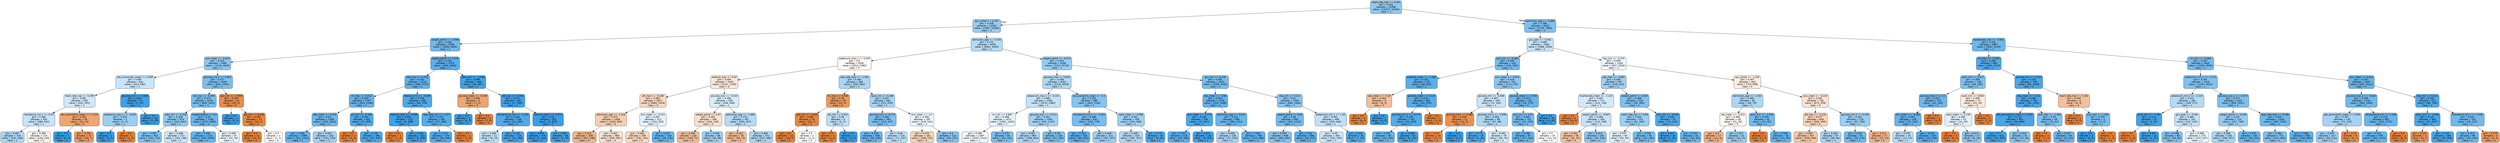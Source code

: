 digraph Tree {
node [shape=box, style="filled, rounded", color="black", fontname="helvetica"] ;
edge [fontname="helvetica"] ;
0 [label="heart_rate_max <= 0.397\ngini = 0.424\nsamples = 21086\nvalue = [10227, 23263]\nclass = 1", fillcolor="#90c8f0"] ;
1 [label="gcs_verbal <= 0.155\ngini = 0.438\nsamples = 14563\nvalue = [7487, 15594]\nclass = 1", fillcolor="#98ccf1"] ;
0 -> 1 [labeldistance=2.5, labelangle=45, headlabel="True"] ;
2 [label="weight_admit <= -0.068\ngini = 0.345\nsamples = 5268\nvalue = [1846, 6494]\nclass = 1", fillcolor="#71b9ec"] ;
1 -> 2 ;
3 [label="bun_mean <= -0.615\ngini = 0.413\nsamples = 2689\nvalue = [1246, 3025]\nclass = 1", fillcolor="#8bc5f0"] ;
2 -> 3 ;
4 [label="abs_monocytes_mean <= 0.639\ngini = 0.487\nsamples = 641\nvalue = [423, 582]\nclass = 1", fillcolor="#c9e4f8"] ;
3 -> 4 ;
5 [label="heart_rate_max <= 0.299\ngini = 0.491\nsamples = 620\nvalue = [422, 551]\nclass = 1", fillcolor="#d1e8f9"] ;
4 -> 5 ;
6 [label="hematocrit_min.1 <= 0.54\ngini = 0.486\nsamples = 592\nvalue = [388, 541]\nclass = 1", fillcolor="#c7e3f8"] ;
5 -> 6 ;
7 [label="gini = 0.467\nsamples = 418\nvalue = [242, 408]\nclass = 1", fillcolor="#aed7f4"] ;
6 -> 7 ;
8 [label="gini = 0.499\nsamples = 174\nvalue = [146, 133]\nclass = 0", fillcolor="#fdf4ed"] ;
6 -> 8 ;
9 [label="abs_neutrophils_mean <= -1.219\ngini = 0.351\nsamples = 28\nvalue = [34, 10]\nclass = 0", fillcolor="#eda673"] ;
5 -> 9 ;
10 [label="gini = 0.0\nsamples = 1\nvalue = [0, 3]\nclass = 1", fillcolor="#399de5"] ;
9 -> 10 ;
11 [label="gini = 0.283\nsamples = 27\nvalue = [34, 7]\nclass = 0", fillcolor="#ea9b62"] ;
9 -> 11 ;
12 [label="glucose_min <= -0.836\ngini = 0.061\nsamples = 21\nvalue = [1, 31]\nclass = 1", fillcolor="#3fa0e6"] ;
4 -> 12 ;
13 [label="potassium_max.1 <= -0.034\ngini = 0.444\nsamples = 3\nvalue = [1, 2]\nclass = 1", fillcolor="#9ccef2"] ;
12 -> 13 ;
14 [label="gini = 0.0\nsamples = 2\nvalue = [0, 2]\nclass = 1", fillcolor="#399de5"] ;
13 -> 14 ;
15 [label="gini = 0.0\nsamples = 1\nvalue = [1, 0]\nclass = 0", fillcolor="#e58139"] ;
13 -> 15 ;
16 [label="gini = 0.0\nsamples = 18\nvalue = [0, 29]\nclass = 1", fillcolor="#399de5"] ;
12 -> 16 ;
17 [label="glucose_min.2 <= 4.901\ngini = 0.377\nsamples = 2048\nvalue = [823, 2443]\nclass = 1", fillcolor="#7cbeee"] ;
3 -> 17 ;
18 [label="ptt_max <= -0.359\ngini = 0.373\nsamples = 2034\nvalue = [803, 2441]\nclass = 1", fillcolor="#7abdee"] ;
17 -> 18 ;
19 [label="mbp_min <= 0.326\ngini = 0.428\nsamples = 874\nvalue = [433, 961]\nclass = 1", fillcolor="#92c9f1"] ;
18 -> 19 ;
20 [label="gini = 0.385\nsamples = 602\nvalue = [252, 715]\nclass = 1", fillcolor="#7fc0ee"] ;
19 -> 20 ;
21 [label="gini = 0.488\nsamples = 272\nvalue = [181, 246]\nclass = 1", fillcolor="#cbe5f8"] ;
19 -> 21 ;
22 [label="hispanic/latino <= 0.5\ngini = 0.32\nsamples = 1160\nvalue = [370, 1480]\nclass = 1", fillcolor="#6ab6ec"] ;
18 -> 22 ;
23 [label="gini = 0.308\nsamples = 1123\nvalue = [339, 1445]\nclass = 1", fillcolor="#67b4eb"] ;
22 -> 23 ;
24 [label="gini = 0.498\nsamples = 37\nvalue = [31, 35]\nclass = 1", fillcolor="#e8f4fc"] ;
22 -> 24 ;
25 [label="po2_min <= -0.959\ngini = 0.165\nsamples = 14\nvalue = [20, 2]\nclass = 0", fillcolor="#e88e4d"] ;
17 -> 25 ;
26 [label="gini = 0.0\nsamples = 1\nvalue = [0, 1]\nclass = 1", fillcolor="#399de5"] ;
25 -> 26 ;
27 [label="ptt_min <= 8.246\ngini = 0.091\nsamples = 13\nvalue = [20, 1]\nclass = 0", fillcolor="#e68743"] ;
25 -> 27 ;
28 [label="gini = 0.0\nsamples = 11\nvalue = [19, 0]\nclass = 0", fillcolor="#e58139"] ;
27 -> 28 ;
29 [label="gini = 0.5\nsamples = 2\nvalue = [1, 1]\nclass = 0", fillcolor="#ffffff"] ;
27 -> 29 ;
30 [label="weight_admit <= 1.333\ngini = 0.251\nsamples = 2579\nvalue = [600, 3469]\nclass = 1", fillcolor="#5baee9"] ;
2 -> 30 ;
31 [label="sbp_max <= 0.751\ngini = 0.282\nsamples = 2113\nvalue = [566, 2772]\nclass = 1", fillcolor="#61b1ea"] ;
30 -> 31 ;
32 [label="inr_max <= 0.012\ngini = 0.303\nsamples = 1707\nvalue = [503, 2196]\nclass = 1", fillcolor="#66b3eb"] ;
31 -> 32 ;
33 [label="dbp_mean <= 0.374\ngini = 0.33\nsamples = 1306\nvalue = [432, 1641]\nclass = 1", fillcolor="#6db7ec"] ;
32 -> 33 ;
34 [label="gini = 0.296\nsamples = 1088\nvalue = [311, 1412]\nclass = 1", fillcolor="#65b3eb"] ;
33 -> 34 ;
35 [label="gini = 0.452\nsamples = 218\nvalue = [121, 229]\nclass = 1", fillcolor="#a2d1f3"] ;
33 -> 35 ;
36 [label="ph_min <= -5.235\ngini = 0.201\nsamples = 401\nvalue = [71, 555]\nclass = 1", fillcolor="#52aae8"] ;
32 -> 36 ;
37 [label="gini = 0.0\nsamples = 3\nvalue = [4, 0]\nclass = 0", fillcolor="#e58139"] ;
36 -> 37 ;
38 [label="gini = 0.192\nsamples = 398\nvalue = [67, 555]\nclass = 1", fillcolor="#51a9e8"] ;
36 -> 38 ;
39 [label="totalco2_min <= -0.295\ngini = 0.178\nsamples = 406\nvalue = [63, 576]\nclass = 1", fillcolor="#4fa8e8"] ;
31 -> 39 ;
40 [label="totalco2_max <= -3.006\ngini = 0.055\nsamples = 125\nvalue = [6, 208]\nclass = 1", fillcolor="#3fa0e6"] ;
39 -> 40 ;
41 [label="gini = 0.0\nsamples = 1\nvalue = [1, 0]\nclass = 0", fillcolor="#e58139"] ;
40 -> 41 ;
42 [label="gini = 0.046\nsamples = 124\nvalue = [5, 208]\nclass = 1", fillcolor="#3e9fe6"] ;
40 -> 42 ;
43 [label="resp_rate_min <= 1.977\ngini = 0.232\nsamples = 281\nvalue = [57, 368]\nclass = 1", fillcolor="#58ace9"] ;
39 -> 43 ;
44 [label="gini = 0.223\nsamples = 279\nvalue = [54, 368]\nclass = 1", fillcolor="#56abe9"] ;
43 -> 44 ;
45 [label="gini = 0.0\nsamples = 2\nvalue = [3, 0]\nclass = 0", fillcolor="#e58139"] ;
43 -> 45 ;
46 [label="spo2_min <= -3.599\ngini = 0.089\nsamples = 466\nvalue = [34, 697]\nclass = 1", fillcolor="#43a2e6"] ;
30 -> 46 ;
47 [label="glucose_mean <= -0.239\ngini = 0.346\nsamples = 5\nvalue = [7, 2]\nclass = 0", fillcolor="#eca572"] ;
46 -> 47 ;
48 [label="gini = 0.0\nsamples = 2\nvalue = [0, 2]\nclass = 1", fillcolor="#399de5"] ;
47 -> 48 ;
49 [label="gini = 0.0\nsamples = 3\nvalue = [7, 0]\nclass = 0", fillcolor="#e58139"] ;
47 -> 49 ;
50 [label="ptt_max <= -0.454\ngini = 0.072\nsamples = 461\nvalue = [27, 695]\nclass = 1", fillcolor="#41a1e6"] ;
46 -> 50 ;
51 [label="temperature_min <= -1.244\ngini = 0.184\nsamples = 139\nvalue = [22, 193]\nclass = 1", fillcolor="#50a8e8"] ;
50 -> 51 ;
52 [label="gini = 0.483\nsamples = 11\nvalue = [9, 13]\nclass = 1", fillcolor="#c2e1f7"] ;
51 -> 52 ;
53 [label="gini = 0.126\nsamples = 128\nvalue = [13, 180]\nclass = 1", fillcolor="#47a4e7"] ;
51 -> 53 ;
54 [label="calcium_max.1 <= 0.477\ngini = 0.02\nsamples = 322\nvalue = [5, 502]\nclass = 1", fillcolor="#3b9ee5"] ;
50 -> 54 ;
55 [label="gini = 0.005\nsamples = 274\nvalue = [1, 423]\nclass = 1", fillcolor="#399de5"] ;
54 -> 55 ;
56 [label="gini = 0.092\nsamples = 48\nvalue = [4, 79]\nclass = 1", fillcolor="#43a2e6"] ;
54 -> 56 ;
57 [label="admission_age <= -0.245\ngini = 0.472\nsamples = 9295\nvalue = [5641, 9100]\nclass = 1", fillcolor="#b4daf5"] ;
1 -> 57 ;
58 [label="potassium_max.1 <= 0.205\ngini = 0.5\nsamples = 3109\nvalue = [2514, 2382]\nclass = 0", fillcolor="#fef8f5"] ;
57 -> 58 ;
59 [label="totalco2_max <= 0.02\ngini = 0.494\nsamples = 2410\nvalue = [2121, 1700]\nclass = 0", fillcolor="#fae6d8"] ;
58 -> 59 ;
60 [label="ptt_max <= -0.108\ngini = 0.483\nsamples = 1817\nvalue = [1683, 1154]\nclass = 0", fillcolor="#f7d7c1"] ;
59 -> 60 ;
61 [label="admission_age <= -1.226\ngini = 0.472\nsamples = 1506\nvalue = [1463, 900]\nclass = 0", fillcolor="#f5cfb3"] ;
60 -> 61 ;
62 [label="gini = 0.412\nsamples = 538\nvalue = [607, 248]\nclass = 0", fillcolor="#f0b48a"] ;
61 -> 62 ;
63 [label="gini = 0.491\nsamples = 968\nvalue = [856, 652]\nclass = 0", fillcolor="#f9e1d0"] ;
61 -> 63 ;
64 [label="bun_mean <= -0.321\ngini = 0.497\nsamples = 311\nvalue = [220, 254]\nclass = 1", fillcolor="#e4f2fc"] ;
60 -> 64 ;
65 [label="gini = 0.484\nsamples = 208\nvalue = [192, 134]\nclass = 0", fillcolor="#f7d9c3"] ;
64 -> 65 ;
66 [label="gini = 0.307\nsamples = 103\nvalue = [28, 120]\nclass = 1", fillcolor="#67b4eb"] ;
64 -> 66 ;
67 [label="glucose_max <= -0.544\ngini = 0.494\nsamples = 593\nvalue = [438, 546]\nclass = 1", fillcolor="#d8ecfa"] ;
59 -> 67 ;
68 [label="weight_admit <= 0.57\ngini = 0.491\nsamples = 196\nvalue = [183, 139]\nclass = 0", fillcolor="#f9e1cf"] ;
67 -> 68 ;
69 [label="gini = 0.438\nsamples = 128\nvalue = [148, 71]\nclass = 0", fillcolor="#f1bd98"] ;
68 -> 69 ;
70 [label="gini = 0.449\nsamples = 68\nvalue = [35, 68]\nclass = 1", fillcolor="#9fcff2"] ;
68 -> 70 ;
71 [label="admission_age <= -1.895\ngini = 0.474\nsamples = 397\nvalue = [255, 407]\nclass = 1", fillcolor="#b5daf5"] ;
67 -> 71 ;
72 [label="gini = 0.433\nsamples = 26\nvalue = [28, 13]\nclass = 0", fillcolor="#f1bc95"] ;
71 -> 72 ;
73 [label="gini = 0.464\nsamples = 371\nvalue = [227, 394]\nclass = 1", fillcolor="#abd5f4"] ;
71 -> 73 ;
74 [label="resp_rate_max <= -1.491\ngini = 0.464\nsamples = 699\nvalue = [393, 682]\nclass = 1", fillcolor="#abd5f4"] ;
58 -> 74 ;
75 [label="inr_max <= 0.059\ngini = 0.26\nsamples = 18\nvalue = [22, 4]\nclass = 0", fillcolor="#ea985d"] ;
74 -> 75 ;
76 [label="po2_min <= 1.629\ngini = 0.091\nsamples = 14\nvalue = [20, 1]\nclass = 0", fillcolor="#e68743"] ;
75 -> 76 ;
77 [label="gini = 0.0\nsamples = 12\nvalue = [19, 0]\nclass = 0", fillcolor="#e58139"] ;
76 -> 77 ;
78 [label="gini = 0.5\nsamples = 2\nvalue = [1, 1]\nclass = 0", fillcolor="#ffffff"] ;
76 -> 78 ;
79 [label="ptt_min <= 0.552\ngini = 0.48\nsamples = 4\nvalue = [2, 3]\nclass = 1", fillcolor="#bddef6"] ;
75 -> 79 ;
80 [label="gini = 0.0\nsamples = 2\nvalue = [2, 0]\nclass = 0", fillcolor="#e58139"] ;
79 -> 80 ;
81 [label="gini = 0.0\nsamples = 2\nvalue = [0, 3]\nclass = 1", fillcolor="#399de5"] ;
79 -> 81 ;
82 [label="spo2_min <= 0.268\ngini = 0.457\nsamples = 681\nvalue = [371, 678]\nclass = 1", fillcolor="#a5d3f3"] ;
74 -> 82 ;
83 [label="glucose_min <= 0.273\ngini = 0.384\nsamples = 384\nvalue = [153, 437]\nclass = 1", fillcolor="#7ebfee"] ;
82 -> 83 ;
84 [label="gini = 0.319\nsamples = 269\nvalue = [82, 330]\nclass = 1", fillcolor="#6ab5eb"] ;
83 -> 84 ;
85 [label="gini = 0.48\nsamples = 115\nvalue = [71, 107]\nclass = 1", fillcolor="#bcdef6"] ;
83 -> 85 ;
86 [label="bun_mean <= -0.1\ngini = 0.499\nsamples = 297\nvalue = [218, 241]\nclass = 1", fillcolor="#ecf6fd"] ;
82 -> 86 ;
87 [label="gini = 0.478\nsamples = 182\nvalue = [168, 110]\nclass = 0", fillcolor="#f6d4bb"] ;
86 -> 87 ;
88 [label="gini = 0.4\nsamples = 115\nvalue = [50, 131]\nclass = 1", fillcolor="#85c2ef"] ;
86 -> 88 ;
89 [label="weight_admit <= -0.072\ngini = 0.433\nsamples = 6186\nvalue = [3127, 6718]\nclass = 1", fillcolor="#95cbf1"] ;
57 -> 89 ;
90 [label="glucose_max <= 0.043\ngini = 0.469\nsamples = 3553\nvalue = [2119, 3526]\nclass = 1", fillcolor="#b0d8f5"] ;
89 -> 90 ;
91 [label="potassium_max.1 <= -0.154\ngini = 0.485\nsamples = 2564\nvalue = [1676, 2380]\nclass = 1", fillcolor="#c4e2f7"] ;
90 -> 91 ;
92 [label="inr_min <= 0.965\ngini = 0.498\nsamples = 1471\nvalue = [1081, 1243]\nclass = 1", fillcolor="#e5f2fc"] ;
91 -> 92 ;
93 [label="gini = 0.499\nsamples = 1387\nvalue = [1047, 1141]\nclass = 1", fillcolor="#eff7fd"] ;
92 -> 93 ;
94 [label="gini = 0.375\nsamples = 84\nvalue = [34, 102]\nclass = 1", fillcolor="#7bbeee"] ;
92 -> 94 ;
95 [label="glucose_max <= -0.212\ngini = 0.451\nsamples = 1093\nvalue = [595, 1137]\nclass = 1", fillcolor="#a1d0f3"] ;
91 -> 95 ;
96 [label="gini = 0.465\nsamples = 850\nvalue = [498, 854]\nclass = 1", fillcolor="#acd6f4"] ;
95 -> 96 ;
97 [label="gini = 0.38\nsamples = 243\nvalue = [97, 283]\nclass = 1", fillcolor="#7dbfee"] ;
95 -> 97 ;
98 [label="abs_basophils_mean <= -0.1\ngini = 0.402\nsamples = 989\nvalue = [443, 1146]\nclass = 1", fillcolor="#86c3ef"] ;
90 -> 98 ;
99 [label="hematocrit_min.1 <= -0.425\ngini = 0.368\nsamples = 631\nvalue = [250, 778]\nclass = 1", fillcolor="#79bced"] ;
98 -> 99 ;
100 [label="gini = 0.263\nsamples = 320\nvalue = [83, 451]\nclass = 1", fillcolor="#5dafea"] ;
99 -> 100 ;
101 [label="gini = 0.448\nsamples = 311\nvalue = [167, 327]\nclass = 1", fillcolor="#9ecff2"] ;
99 -> 101 ;
102 [label="spo2_mean <= 0.998\ngini = 0.451\nsamples = 358\nvalue = [193, 368]\nclass = 1", fillcolor="#a1d0f3"] ;
98 -> 102 ;
103 [label="gini = 0.469\nsamples = 319\nvalue = [187, 312]\nclass = 1", fillcolor="#b0d8f5"] ;
102 -> 103 ;
104 [label="gini = 0.175\nsamples = 39\nvalue = [6, 56]\nclass = 1", fillcolor="#4ea8e8"] ;
102 -> 104 ;
105 [label="gcs_min <= 0.318\ngini = 0.365\nsamples = 2633\nvalue = [1008, 3192]\nclass = 1", fillcolor="#78bced"] ;
89 -> 105 ;
106 [label="sbp_mean <= -0.66\ngini = 0.293\nsamples = 1139\nvalue = [325, 1498]\nclass = 1", fillcolor="#64b2eb"] ;
105 -> 106 ;
107 [label="bun_mean <= -0.174\ngini = 0.166\nsamples = 249\nvalue = [37, 367]\nclass = 1", fillcolor="#4da7e8"] ;
106 -> 107 ;
108 [label="gini = 0.253\nsamples = 118\nvalue = [29, 166]\nclass = 1", fillcolor="#5caeea"] ;
107 -> 108 ;
109 [label="gini = 0.074\nsamples = 131\nvalue = [8, 201]\nclass = 1", fillcolor="#41a1e6"] ;
107 -> 109 ;
110 [label="admission_age <= -0.027\ngini = 0.324\nsamples = 890\nvalue = [288, 1131]\nclass = 1", fillcolor="#6bb6ec"] ;
106 -> 110 ;
111 [label="gini = 0.458\nsamples = 130\nvalue = [73, 133]\nclass = 1", fillcolor="#a6d3f3"] ;
110 -> 111 ;
112 [label="gini = 0.292\nsamples = 760\nvalue = [215, 998]\nclass = 1", fillcolor="#64b2eb"] ;
110 -> 112 ;
113 [label="dbp_min <= 0.221\ngini = 0.41\nsamples = 1494\nvalue = [683, 1694]\nclass = 1", fillcolor="#89c5ef"] ;
105 -> 113 ;
114 [label="weight_admit <= 0.65\ngini = 0.35\nsamples = 995\nvalue = [354, 1210]\nclass = 1", fillcolor="#73baed"] ;
113 -> 114 ;
115 [label="gini = 0.397\nsamples = 609\nvalue = [260, 693]\nclass = 1", fillcolor="#83c2ef"] ;
114 -> 115 ;
116 [label="gini = 0.26\nsamples = 386\nvalue = [94, 517]\nclass = 1", fillcolor="#5dafea"] ;
114 -> 116 ;
117 [label="potassium_min.1 <= 1.46\ngini = 0.482\nsamples = 499\nvalue = [329, 484]\nclass = 1", fillcolor="#c0e0f7"] ;
113 -> 117 ;
118 [label="gini = 0.49\nsamples = 464\nvalue = [322, 430]\nclass = 1", fillcolor="#cde6f8"] ;
117 -> 118 ;
119 [label="gini = 0.203\nsamples = 35\nvalue = [7, 54]\nclass = 1", fillcolor="#53aae8"] ;
117 -> 119 ;
120 [label="admission_age <= -0.889\ngini = 0.388\nsamples = 6523\nvalue = [2740, 7669]\nclass = 1", fillcolor="#80c0ee"] ;
0 -> 120 [labeldistance=2.5, labelangle=-45, headlabel="False"] ;
121 [label="gcs_eyes <= -0.461\ngini = 0.486\nsamples = 1656\nvalue = [1088, 1534]\nclass = 1", fillcolor="#c5e3f7"] ;
120 -> 121 ;
122 [label="po2_min <= -0.483\ngini = 0.356\nsamples = 416\nvalue = [151, 502]\nclass = 1", fillcolor="#75baed"] ;
121 -> 122 ;
123 [label="platelets_mean <= -1.586\ngini = 0.242\nsamples = 175\nvalue = [38, 232]\nclass = 1", fillcolor="#59ade9"] ;
122 -> 123 ;
124 [label="wbc_mean <= -0.19\ngini = 0.444\nsamples = 6\nvalue = [6, 3]\nclass = 0", fillcolor="#f2c09c"] ;
123 -> 124 ;
125 [label="gini = 0.0\nsamples = 4\nvalue = [6, 0]\nclass = 0", fillcolor="#e58139"] ;
124 -> 125 ;
126 [label="gini = 0.0\nsamples = 2\nvalue = [0, 3]\nclass = 1", fillcolor="#399de5"] ;
124 -> 126 ;
127 [label="glucose_mean <= 6.114\ngini = 0.215\nsamples = 169\nvalue = [32, 229]\nclass = 1", fillcolor="#55abe9"] ;
123 -> 127 ;
128 [label="glucose_min.2 <= -0.175\ngini = 0.205\nsamples = 167\nvalue = [30, 229]\nclass = 1", fillcolor="#53aae8"] ;
127 -> 128 ;
129 [label="gini = 0.303\nsamples = 85\nvalue = [24, 105]\nclass = 1", fillcolor="#66b3eb"] ;
128 -> 129 ;
130 [label="gini = 0.088\nsamples = 82\nvalue = [6, 124]\nclass = 1", fillcolor="#43a2e6"] ;
128 -> 130 ;
131 [label="gini = 0.0\nsamples = 2\nvalue = [2, 0]\nclass = 0", fillcolor="#e58139"] ;
127 -> 131 ;
132 [label="bun_mean <= -0.615\ngini = 0.416\nsamples = 241\nvalue = [113, 270]\nclass = 1", fillcolor="#8cc6f0"] ;
122 -> 132 ;
133 [label="glucose_min <= -0.836\ngini = 0.487\nsamples = 109\nvalue = [72, 100]\nclass = 1", fillcolor="#c8e4f8"] ;
132 -> 133 ;
134 [label="glucose_max <= 0.386\ngini = 0.208\nsamples = 11\nvalue = [15, 2]\nclass = 0", fillcolor="#e89253"] ;
133 -> 134 ;
135 [label="gini = 0.117\nsamples = 10\nvalue = [15, 1]\nclass = 0", fillcolor="#e78946"] ;
134 -> 135 ;
136 [label="gini = 0.0\nsamples = 1\nvalue = [0, 1]\nclass = 1", fillcolor="#399de5"] ;
134 -> 136 ;
137 [label="glucose_min.2 <= -0.699\ngini = 0.465\nsamples = 98\nvalue = [57, 98]\nclass = 1", fillcolor="#acd6f4"] ;
133 -> 137 ;
138 [label="gini = 0.175\nsamples = 19\nvalue = [3, 28]\nclass = 1", fillcolor="#4ea8e8"] ;
137 -> 138 ;
139 [label="gini = 0.492\nsamples = 79\nvalue = [54, 70]\nclass = 1", fillcolor="#d2e9f9"] ;
137 -> 139 ;
140 [label="glucose_mean <= 0.781\ngini = 0.313\nsamples = 132\nvalue = [41, 170]\nclass = 1", fillcolor="#69b5eb"] ;
132 -> 140 ;
141 [label="po2_min <= 1.07\ngini = 0.365\nsamples = 107\nvalue = [41, 130]\nclass = 1", fillcolor="#77bced"] ;
140 -> 141 ;
142 [label="gini = 0.306\nsamples = 87\nvalue = [27, 116]\nclass = 1", fillcolor="#67b4eb"] ;
141 -> 142 ;
143 [label="gini = 0.5\nsamples = 20\nvalue = [14, 14]\nclass = 0", fillcolor="#ffffff"] ;
141 -> 143 ;
144 [label="gini = 0.0\nsamples = 25\nvalue = [0, 40]\nclass = 1", fillcolor="#399de5"] ;
140 -> 144 ;
145 [label="sbp_min <= -0.155\ngini = 0.499\nsamples = 1240\nvalue = [937, 1032]\nclass = 1", fillcolor="#edf6fd"] ;
121 -> 145 ;
146 [label="sbp_max <= -0.687\ngini = 0.449\nsamples = 397\nvalue = [218, 424]\nclass = 1", fillcolor="#9fcff2"] ;
145 -> 146 ;
147 [label="bicarbonate_mean <= -2.133\ngini = 0.492\nsamples = 171\nvalue = [123, 158]\nclass = 1", fillcolor="#d3e9f9"] ;
146 -> 147 ;
148 [label="gini = 0.0\nsamples = 6\nvalue = [10, 0]\nclass = 0", fillcolor="#e58139"] ;
147 -> 148 ;
149 [label="weight_admit <= -0.807\ngini = 0.486\nsamples = 165\nvalue = [113, 158]\nclass = 1", fillcolor="#c7e3f8"] ;
147 -> 149 ;
150 [label="gini = 0.451\nsamples = 56\nvalue = [61, 32]\nclass = 0", fillcolor="#f3c3a1"] ;
149 -> 150 ;
151 [label="gini = 0.414\nsamples = 109\nvalue = [52, 126]\nclass = 1", fillcolor="#8bc5f0"] ;
149 -> 151 ;
152 [label="weight_admit <= 0.403\ngini = 0.388\nsamples = 226\nvalue = [95, 266]\nclass = 1", fillcolor="#80c0ee"] ;
146 -> 152 ;
153 [label="heart_rate_min <= 0.66\ngini = 0.444\nsamples = 152\nvalue = [82, 164]\nclass = 1", fillcolor="#9ccef2"] ;
152 -> 153 ;
154 [label="gini = 0.497\nsamples = 69\nvalue = [50, 59]\nclass = 1", fillcolor="#e1f0fb"] ;
153 -> 154 ;
155 [label="gini = 0.358\nsamples = 83\nvalue = [32, 105]\nclass = 1", fillcolor="#75bbed"] ;
153 -> 155 ;
156 [label="po2_min <= -0.424\ngini = 0.201\nsamples = 74\nvalue = [13, 102]\nclass = 1", fillcolor="#52a9e8"] ;
152 -> 156 ;
157 [label="gini = 0.037\nsamples = 33\nvalue = [1, 52]\nclass = 1", fillcolor="#3d9fe6"] ;
156 -> 157 ;
158 [label="gini = 0.312\nsamples = 41\nvalue = [12, 50]\nclass = 1", fillcolor="#69b5eb"] ;
156 -> 158 ;
159 [label="gcs_verbal <= -1.235\ngini = 0.497\nsamples = 843\nvalue = [719, 608]\nclass = 0", fillcolor="#fbece0"] ;
145 -> 159 ;
160 [label="admission_age <= -1.922\ngini = 0.465\nsamples = 81\nvalue = [46, 79]\nclass = 1", fillcolor="#acd6f4"] ;
159 -> 160 ;
161 [label="sbp_mean <= -0.023\ngini = 0.499\nsamples = 39\nvalue = [31, 29]\nclass = 0", fillcolor="#fdf7f2"] ;
160 -> 161 ;
162 [label="gini = 0.4\nsamples = 17\nvalue = [21, 8]\nclass = 0", fillcolor="#efb184"] ;
161 -> 162 ;
163 [label="gini = 0.437\nsamples = 22\nvalue = [10, 21]\nclass = 1", fillcolor="#97ccf1"] ;
161 -> 163 ;
164 [label="pco2_min <= -1.533\ngini = 0.355\nsamples = 42\nvalue = [15, 50]\nclass = 1", fillcolor="#74baed"] ;
160 -> 164 ;
165 [label="gini = 0.0\nsamples = 2\nvalue = [4, 0]\nclass = 0", fillcolor="#e58139"] ;
164 -> 165 ;
166 [label="gini = 0.296\nsamples = 40\nvalue = [11, 50]\nclass = 1", fillcolor="#65b3eb"] ;
164 -> 166 ;
167 [label="bun_mean <= -0.223\ngini = 0.493\nsamples = 762\nvalue = [673, 529]\nclass = 0", fillcolor="#f9e4d5"] ;
159 -> 167 ;
168 [label="ptt_max <= -0.133\ngini = 0.477\nsamples = 644\nvalue = [606, 393]\nclass = 0", fillcolor="#f6d3b9"] ;
167 -> 168 ;
169 [label="gini = 0.459\nsamples = 557\nvalue = [558, 309]\nclass = 0", fillcolor="#f3c7a7"] ;
168 -> 169 ;
170 [label="gini = 0.463\nsamples = 87\nvalue = [48, 84]\nclass = 1", fillcolor="#aad5f4"] ;
168 -> 170 ;
171 [label="glucose_min.2 <= 0.105\ngini = 0.442\nsamples = 118\nvalue = [67, 136]\nclass = 1", fillcolor="#9bcdf2"] ;
167 -> 171 ;
172 [label="gini = 0.345\nsamples = 91\nvalue = [35, 123]\nclass = 1", fillcolor="#71b9ec"] ;
171 -> 172 ;
173 [label="gini = 0.411\nsamples = 27\nvalue = [32, 13]\nclass = 0", fillcolor="#f0b489"] ;
171 -> 173 ;
174 [label="baseexcess_min <= -0.941\ngini = 0.334\nsamples = 4867\nvalue = [1652, 6135]\nclass = 1", fillcolor="#6eb7ec"] ;
120 -> 174 ;
175 [label="ph_max <= -2.183\ngini = 0.206\nsamples = 864\nvalue = [160, 1210]\nclass = 1", fillcolor="#53aae8"] ;
174 -> 175 ;
176 [label="spo2_min <= 0.417\ngini = 0.385\nsamples = 158\nvalue = [64, 182]\nclass = 1", fillcolor="#7fbfee"] ;
175 -> 176 ;
177 [label="glucose_max.2 <= 6.2\ngini = 0.321\nsamples = 131\nvalue = [41, 163]\nclass = 1", fillcolor="#6bb6ec"] ;
176 -> 177 ;
178 [label="bun_mean <= -0.284\ngini = 0.302\nsamples = 130\nvalue = [37, 163]\nclass = 1", fillcolor="#66b3eb"] ;
177 -> 178 ;
179 [label="gini = 0.478\nsamples = 25\nvalue = [15, 23]\nclass = 1", fillcolor="#baddf6"] ;
178 -> 179 ;
180 [label="gini = 0.235\nsamples = 105\nvalue = [22, 140]\nclass = 1", fillcolor="#58ace9"] ;
178 -> 180 ;
181 [label="gini = 0.0\nsamples = 1\nvalue = [4, 0]\nclass = 0", fillcolor="#e58139"] ;
177 -> 181 ;
182 [label="spo2_min <= 0.863\ngini = 0.495\nsamples = 27\nvalue = [23, 19]\nclass = 0", fillcolor="#fae9dd"] ;
176 -> 182 ;
183 [label="spo2_mean <= 0.134\ngini = 0.496\nsamples = 22\nvalue = [16, 19]\nclass = 1", fillcolor="#e0f0fb"] ;
182 -> 183 ;
184 [label="gini = 0.0\nsamples = 5\nvalue = [8, 0]\nclass = 0", fillcolor="#e58139"] ;
183 -> 184 ;
185 [label="gini = 0.417\nsamples = 17\nvalue = [8, 19]\nclass = 1", fillcolor="#8cc6f0"] ;
183 -> 185 ;
186 [label="gini = 0.0\nsamples = 5\nvalue = [7, 0]\nclass = 0", fillcolor="#e58139"] ;
182 -> 186 ;
187 [label="glucose_min <= 5.222\ngini = 0.156\nsamples = 706\nvalue = [96, 1028]\nclass = 1", fillcolor="#4ba6e7"] ;
175 -> 187 ;
188 [label="dbp_mean <= 1.231\ngini = 0.148\nsamples = 700\nvalue = [90, 1025]\nclass = 1", fillcolor="#4aa6e7"] ;
187 -> 188 ;
189 [label="abs_eosinophils_mean <= 0.357\ngini = 0.123\nsamples = 651\nvalue = [68, 964]\nclass = 1", fillcolor="#47a4e7"] ;
188 -> 189 ;
190 [label="gini = 0.1\nsamples = 610\nvalue = [51, 920]\nclass = 1", fillcolor="#44a2e6"] ;
189 -> 190 ;
191 [label="gini = 0.402\nsamples = 41\nvalue = [17, 44]\nclass = 1", fillcolor="#86c3ef"] ;
189 -> 191 ;
192 [label="po2_max <= -1.253\ngini = 0.39\nsamples = 49\nvalue = [22, 61]\nclass = 1", fillcolor="#80c0ee"] ;
188 -> 192 ;
193 [label="gini = 0.0\nsamples = 3\nvalue = [7, 0]\nclass = 0", fillcolor="#e58139"] ;
192 -> 193 ;
194 [label="gini = 0.317\nsamples = 46\nvalue = [15, 61]\nclass = 1", fillcolor="#6ab5eb"] ;
192 -> 194 ;
195 [label="heart_rate_max <= 1.181\ngini = 0.444\nsamples = 6\nvalue = [6, 3]\nclass = 0", fillcolor="#f2c09c"] ;
187 -> 195 ;
196 [label="gini = 0.0\nsamples = 3\nvalue = [5, 0]\nclass = 0", fillcolor="#e58139"] ;
195 -> 196 ;
197 [label="po2_max <= 1.094\ngini = 0.375\nsamples = 3\nvalue = [1, 3]\nclass = 1", fillcolor="#7bbeee"] ;
195 -> 197 ;
198 [label="gini = 0.0\nsamples = 2\nvalue = [0, 3]\nclass = 1", fillcolor="#399de5"] ;
197 -> 198 ;
199 [label="gini = 0.0\nsamples = 1\nvalue = [1, 0]\nclass = 0", fillcolor="#e58139"] ;
197 -> 199 ;
200 [label="inr_min <= -0.099\ngini = 0.357\nsamples = 4003\nvalue = [1492, 4925]\nclass = 1", fillcolor="#75bbed"] ;
174 -> 200 ;
201 [label="potassium_min.1 <= -1.172\ngini = 0.391\nsamples = 2416\nvalue = [1025, 2813]\nclass = 1", fillcolor="#81c1ee"] ;
200 -> 201 ;
202 [label="potassium_min.1 <= -2.225\ngini = 0.473\nsamples = 264\nvalue = [169, 272]\nclass = 1", fillcolor="#b4daf5"] ;
201 -> 202 ;
203 [label="pco2_min <= -1.405\ngini = 0.114\nsamples = 23\nvalue = [2, 31]\nclass = 1", fillcolor="#46a3e7"] ;
202 -> 203 ;
204 [label="gini = 0.0\nsamples = 1\nvalue = [1, 0]\nclass = 0", fillcolor="#e58139"] ;
203 -> 204 ;
205 [label="gini = 0.061\nsamples = 22\nvalue = [1, 31]\nclass = 1", fillcolor="#3fa0e6"] ;
203 -> 205 ;
206 [label="gcs_eyes <= -0.461\ngini = 0.484\nsamples = 241\nvalue = [167, 241]\nclass = 1", fillcolor="#c2e1f7"] ;
202 -> 206 ;
207 [label="gini = 0.388\nsamples = 68\nvalue = [30, 84]\nclass = 1", fillcolor="#80c0ee"] ;
206 -> 207 ;
208 [label="gini = 0.498\nsamples = 173\nvalue = [137, 157]\nclass = 1", fillcolor="#e6f3fc"] ;
206 -> 208 ;
209 [label="glucose_max.2 <= -0.373\ngini = 0.377\nsamples = 2152\nvalue = [856, 2541]\nclass = 1", fillcolor="#7cbeee"] ;
201 -> 209 ;
210 [label="weight_admit <= 0.248\ngini = 0.437\nsamples = 723\nvalue = [357, 749]\nclass = 1", fillcolor="#97ccf1"] ;
209 -> 210 ;
211 [label="gini = 0.466\nsamples = 536\nvalue = [298, 507]\nclass = 1", fillcolor="#add7f4"] ;
210 -> 211 ;
212 [label="gini = 0.315\nsamples = 187\nvalue = [59, 242]\nclass = 1", fillcolor="#69b5eb"] ;
210 -> 212 ;
213 [label="resp_rate_max <= 0.296\ngini = 0.341\nsamples = 1429\nvalue = [499, 1792]\nclass = 1", fillcolor="#70b8ec"] ;
209 -> 213 ;
214 [label="gini = 0.382\nsamples = 771\nvalue = [313, 902]\nclass = 1", fillcolor="#7ebfee"] ;
213 -> 214 ;
215 [label="gini = 0.286\nsamples = 658\nvalue = [186, 890]\nclass = 1", fillcolor="#62b1ea"] ;
213 -> 215 ;
216 [label="bun_mean <= 0.414\ngini = 0.297\nsamples = 1587\nvalue = [467, 2112]\nclass = 1", fillcolor="#65b3eb"] ;
200 -> 216 ;
217 [label="glucose_max.2 <= -0.624\ngini = 0.336\nsamples = 1116\nvalue = [382, 1404]\nclass = 1", fillcolor="#6fb8ec"] ;
216 -> 217 ;
218 [label="abs_eosinophils_mean <= 1.564\ngini = 0.457\nsamples = 135\nvalue = [72, 132]\nclass = 1", fillcolor="#a5d2f3"] ;
217 -> 218 ;
219 [label="gini = 0.439\nsamples = 127\nvalue = [63, 131]\nclass = 1", fillcolor="#98ccf2"] ;
218 -> 219 ;
220 [label="gini = 0.18\nsamples = 8\nvalue = [9, 1]\nclass = 0", fillcolor="#e88f4f"] ;
218 -> 220 ;
221 [label="temperature_min <= 2.256\ngini = 0.315\nsamples = 981\nvalue = [310, 1272]\nclass = 1", fillcolor="#69b5eb"] ;
217 -> 221 ;
222 [label="gini = 0.311\nsamples = 978\nvalue = [304, 1272]\nclass = 1", fillcolor="#68b4eb"] ;
221 -> 222 ;
223 [label="gini = 0.0\nsamples = 3\nvalue = [6, 0]\nclass = 0", fillcolor="#e58139"] ;
221 -> 223 ;
224 [label="sbp_min <= 0.321\ngini = 0.191\nsamples = 471\nvalue = [85, 708]\nclass = 1", fillcolor="#51a9e8"] ;
216 -> 224 ;
225 [label="spo2_min <= -4.045\ngini = 0.147\nsamples = 369\nvalue = [51, 587]\nclass = 1", fillcolor="#4aa6e7"] ;
224 -> 225 ;
226 [label="gini = 0.245\nsamples = 3\nvalue = [6, 1]\nclass = 0", fillcolor="#e9965a"] ;
225 -> 226 ;
227 [label="gini = 0.132\nsamples = 366\nvalue = [45, 586]\nclass = 1", fillcolor="#48a5e7"] ;
225 -> 227 ;
228 [label="hematocrit_min.1 <= 2.342\ngini = 0.342\nsamples = 102\nvalue = [34, 121]\nclass = 1", fillcolor="#71b9ec"] ;
224 -> 228 ;
229 [label="gini = 0.313\nsamples = 99\nvalue = [29, 120]\nclass = 1", fillcolor="#69b5eb"] ;
228 -> 229 ;
230 [label="gini = 0.278\nsamples = 3\nvalue = [5, 1]\nclass = 0", fillcolor="#ea9a61"] ;
228 -> 230 ;
}